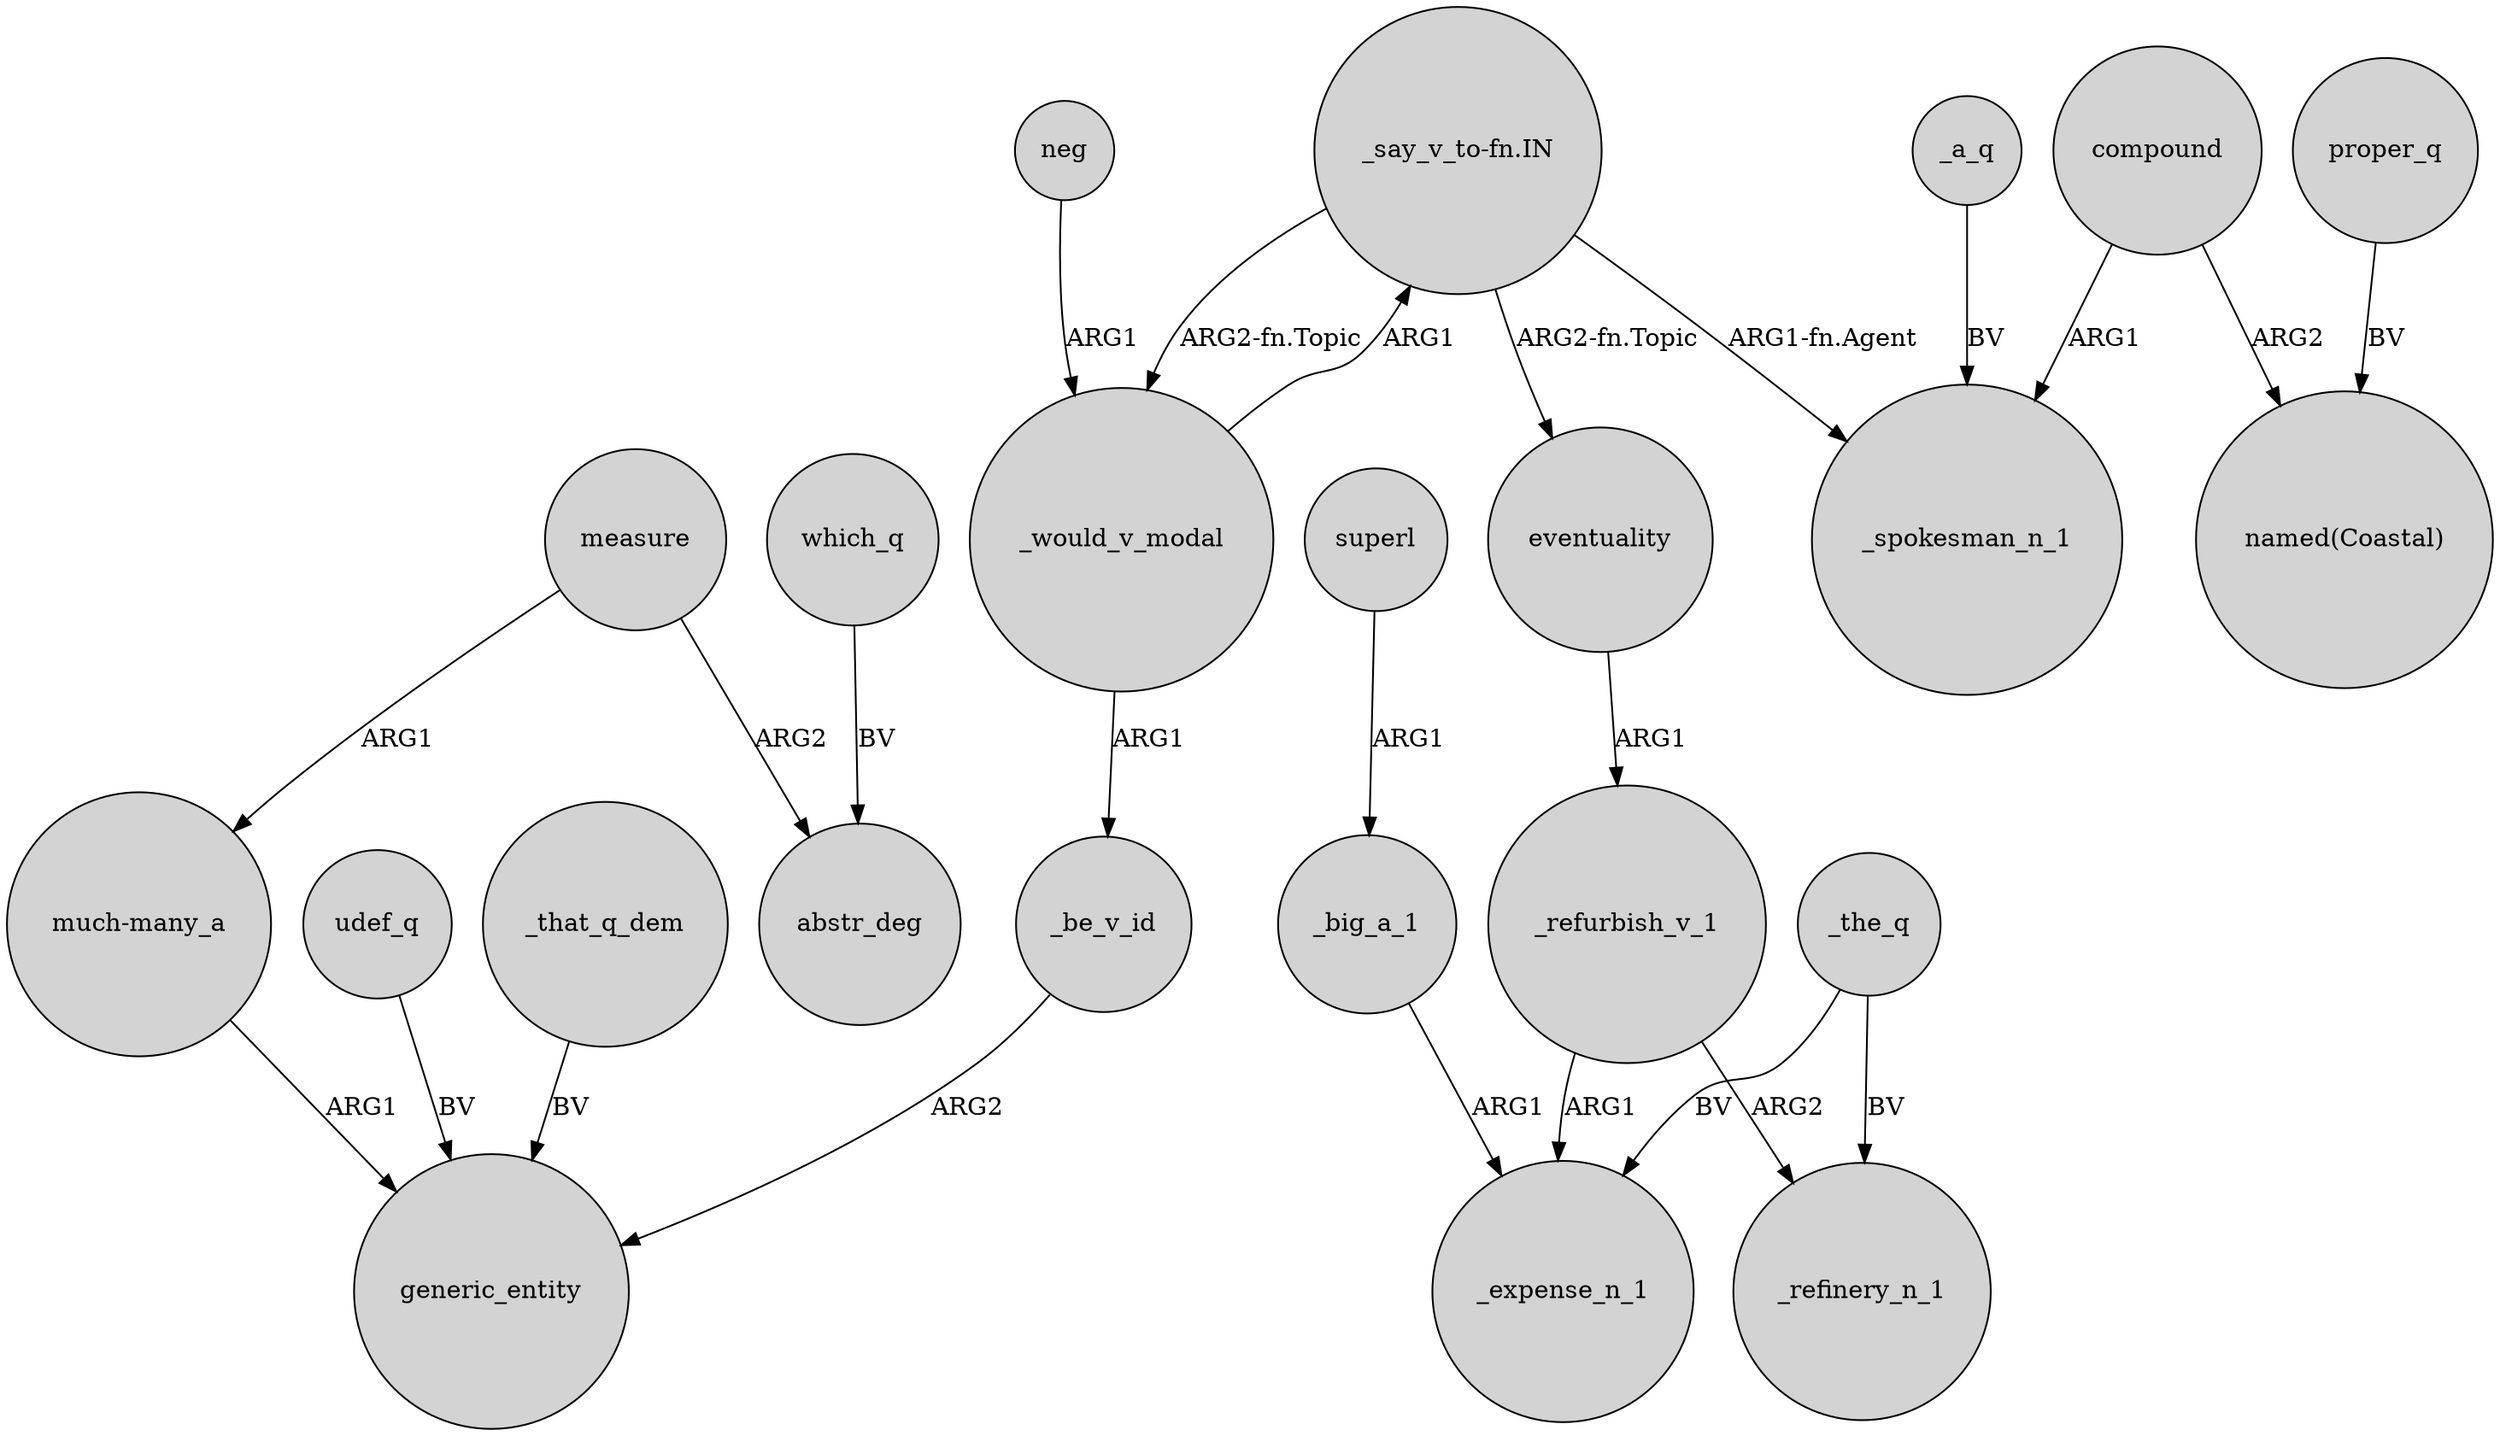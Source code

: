 digraph {
	node [shape=circle style=filled]
	"_say_v_to-fn.IN" -> _would_v_modal [label="ARG2-fn.Topic"]
	"_say_v_to-fn.IN" -> eventuality [label="ARG2-fn.Topic"]
	neg -> _would_v_modal [label=ARG1]
	measure -> abstr_deg [label=ARG2]
	udef_q -> generic_entity [label=BV]
	_that_q_dem -> generic_entity [label=BV]
	compound -> "named(Coastal)" [label=ARG2]
	"much-many_a" -> generic_entity [label=ARG1]
	_would_v_modal -> _be_v_id [label=ARG1]
	proper_q -> "named(Coastal)" [label=BV]
	_the_q -> _expense_n_1 [label=BV]
	_would_v_modal -> "_say_v_to-fn.IN" [label=ARG1]
	_be_v_id -> generic_entity [label=ARG2]
	"_say_v_to-fn.IN" -> _spokesman_n_1 [label="ARG1-fn.Agent"]
	compound -> _spokesman_n_1 [label=ARG1]
	_refurbish_v_1 -> _refinery_n_1 [label=ARG2]
	which_q -> abstr_deg [label=BV]
	_a_q -> _spokesman_n_1 [label=BV]
	eventuality -> _refurbish_v_1 [label=ARG1]
	measure -> "much-many_a" [label=ARG1]
	superl -> _big_a_1 [label=ARG1]
	_big_a_1 -> _expense_n_1 [label=ARG1]
	_refurbish_v_1 -> _expense_n_1 [label=ARG1]
	_the_q -> _refinery_n_1 [label=BV]
}
